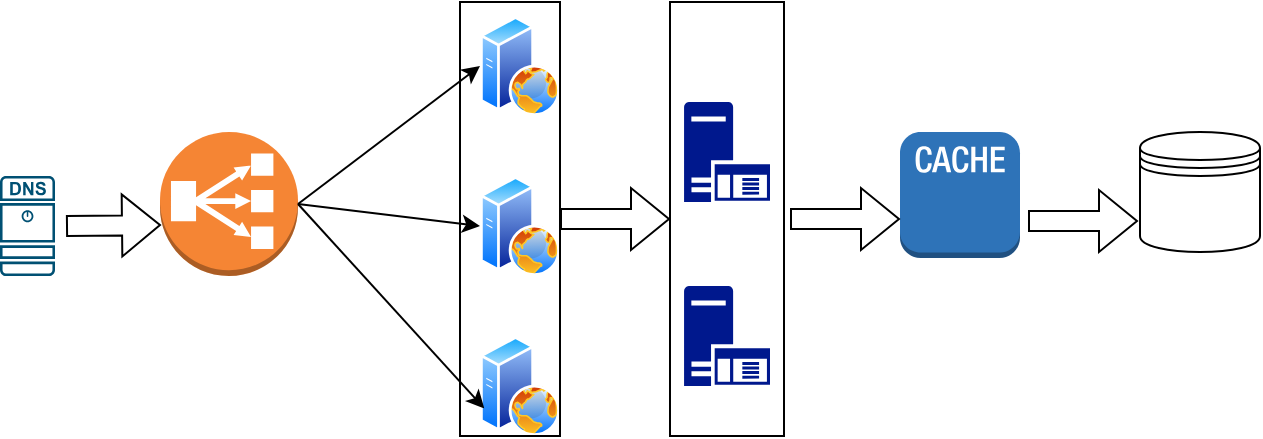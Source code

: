 <mxfile version="20.0.4" type="github">
  <diagram id="tAOSIt484y5wAreV0J6-" name="Page-1">
    <mxGraphModel dx="1038" dy="575" grid="1" gridSize="10" guides="1" tooltips="1" connect="1" arrows="1" fold="1" page="1" pageScale="1" pageWidth="1100" pageHeight="850" math="0" shadow="0">
      <root>
        <mxCell id="0" />
        <mxCell id="1" parent="0" />
        <mxCell id="NhWlBnxvDwk3m23bGFBo-44" value="" style="sketch=0;points=[[0.015,0.015,0],[0.985,0.015,0],[0.985,0.985,0],[0.015,0.985,0],[0.25,0,0],[0.5,0,0],[0.75,0,0],[1,0.25,0],[1,0.5,0],[1,0.75,0],[0.75,1,0],[0.5,1,0],[0.25,1,0],[0,0.75,0],[0,0.5,0],[0,0.25,0]];verticalLabelPosition=bottom;html=1;verticalAlign=top;aspect=fixed;align=center;pointerEvents=1;shape=mxgraph.cisco19.dns_server;fillColor=#005073;strokeColor=none;" parent="1" vertex="1">
          <mxGeometry x="40" y="320" width="27.5" height="50" as="geometry" />
        </mxCell>
        <mxCell id="NhWlBnxvDwk3m23bGFBo-45" value="" style="outlineConnect=0;dashed=0;verticalLabelPosition=bottom;verticalAlign=top;align=center;html=1;shape=mxgraph.aws3.classic_load_balancer;fillColor=#F58534;gradientColor=none;" parent="1" vertex="1">
          <mxGeometry x="120" y="298" width="69" height="72" as="geometry" />
        </mxCell>
        <mxCell id="NhWlBnxvDwk3m23bGFBo-46" value="" style="aspect=fixed;perimeter=ellipsePerimeter;html=1;align=center;shadow=0;dashed=0;spacingTop=3;image;image=img/lib/active_directory/web_server.svg;" parent="1" vertex="1">
          <mxGeometry x="280" y="240" width="40" height="50" as="geometry" />
        </mxCell>
        <mxCell id="NhWlBnxvDwk3m23bGFBo-47" value="" style="aspect=fixed;perimeter=ellipsePerimeter;html=1;align=center;shadow=0;dashed=0;spacingTop=3;image;image=img/lib/active_directory/web_server.svg;" parent="1" vertex="1">
          <mxGeometry x="280" y="320" width="40" height="50" as="geometry" />
        </mxCell>
        <mxCell id="NhWlBnxvDwk3m23bGFBo-48" value="" style="aspect=fixed;perimeter=ellipsePerimeter;html=1;align=center;shadow=0;dashed=0;spacingTop=3;image;image=img/lib/active_directory/web_server.svg;" parent="1" vertex="1">
          <mxGeometry x="280" y="400" width="40" height="50" as="geometry" />
        </mxCell>
        <mxCell id="NhWlBnxvDwk3m23bGFBo-49" value="" style="sketch=0;aspect=fixed;pointerEvents=1;shadow=0;dashed=0;html=1;strokeColor=none;labelPosition=center;verticalLabelPosition=bottom;verticalAlign=top;align=center;fillColor=#00188D;shape=mxgraph.mscae.enterprise.application_server" parent="1" vertex="1">
          <mxGeometry x="382" y="283" width="43" height="50" as="geometry" />
        </mxCell>
        <mxCell id="NhWlBnxvDwk3m23bGFBo-50" value="" style="sketch=0;aspect=fixed;pointerEvents=1;shadow=0;dashed=0;html=1;strokeColor=none;labelPosition=center;verticalLabelPosition=bottom;verticalAlign=top;align=center;fillColor=#00188D;shape=mxgraph.mscae.enterprise.application_server" parent="1" vertex="1">
          <mxGeometry x="382" y="375" width="43" height="50" as="geometry" />
        </mxCell>
        <mxCell id="NhWlBnxvDwk3m23bGFBo-51" value="" style="shape=flexArrow;endArrow=classic;html=1;rounded=0;" parent="1" edge="1">
          <mxGeometry width="50" height="50" relative="1" as="geometry">
            <mxPoint x="73" y="345" as="sourcePoint" />
            <mxPoint x="120.5" y="344.5" as="targetPoint" />
          </mxGeometry>
        </mxCell>
        <mxCell id="NhWlBnxvDwk3m23bGFBo-52" value="" style="shape=flexArrow;endArrow=classic;html=1;rounded=0;exitX=1;exitY=0.5;exitDx=0;exitDy=0;entryX=0;entryY=0.5;entryDx=0;entryDy=0;" parent="1" source="NhWlBnxvDwk3m23bGFBo-57" target="NhWlBnxvDwk3m23bGFBo-58" edge="1">
          <mxGeometry width="50" height="50" relative="1" as="geometry">
            <mxPoint x="317" y="344.5" as="sourcePoint" />
            <mxPoint x="377" y="340" as="targetPoint" />
          </mxGeometry>
        </mxCell>
        <mxCell id="NhWlBnxvDwk3m23bGFBo-53" value="" style="endArrow=classic;html=1;rounded=0;exitX=1;exitY=0.5;exitDx=0;exitDy=0;exitPerimeter=0;entryX=0;entryY=0.5;entryDx=0;entryDy=0;" parent="1" source="NhWlBnxvDwk3m23bGFBo-45" target="NhWlBnxvDwk3m23bGFBo-46" edge="1">
          <mxGeometry width="50" height="50" relative="1" as="geometry">
            <mxPoint x="520" y="510" as="sourcePoint" />
            <mxPoint x="570" y="460" as="targetPoint" />
          </mxGeometry>
        </mxCell>
        <mxCell id="NhWlBnxvDwk3m23bGFBo-54" value="" style="endArrow=classic;html=1;rounded=0;exitX=1;exitY=0.5;exitDx=0;exitDy=0;exitPerimeter=0;entryX=0;entryY=0.5;entryDx=0;entryDy=0;" parent="1" source="NhWlBnxvDwk3m23bGFBo-45" target="NhWlBnxvDwk3m23bGFBo-47" edge="1">
          <mxGeometry width="50" height="50" relative="1" as="geometry">
            <mxPoint x="199" y="344" as="sourcePoint" />
            <mxPoint x="290" y="275" as="targetPoint" />
          </mxGeometry>
        </mxCell>
        <mxCell id="NhWlBnxvDwk3m23bGFBo-55" value="" style="endArrow=classic;html=1;rounded=0;entryX=0;entryY=0.75;entryDx=0;entryDy=0;exitX=1;exitY=0.5;exitDx=0;exitDy=0;exitPerimeter=0;" parent="1" source="NhWlBnxvDwk3m23bGFBo-45" target="NhWlBnxvDwk3m23bGFBo-48" edge="1">
          <mxGeometry width="50" height="50" relative="1" as="geometry">
            <mxPoint x="199" y="344" as="sourcePoint" />
            <mxPoint x="290" y="355" as="targetPoint" />
          </mxGeometry>
        </mxCell>
        <mxCell id="NhWlBnxvDwk3m23bGFBo-57" value="" style="rounded=0;whiteSpace=wrap;html=1;fillOpacity=0;" parent="1" vertex="1">
          <mxGeometry x="270" y="233" width="50" height="217" as="geometry" />
        </mxCell>
        <mxCell id="NhWlBnxvDwk3m23bGFBo-58" value="" style="rounded=0;whiteSpace=wrap;html=1;fillOpacity=0;" parent="1" vertex="1">
          <mxGeometry x="375" y="233" width="57" height="217" as="geometry" />
        </mxCell>
        <mxCell id="NhWlBnxvDwk3m23bGFBo-60" value="" style="outlineConnect=0;dashed=0;verticalLabelPosition=bottom;verticalAlign=top;align=center;html=1;shape=mxgraph.aws3.cache_node;fillColor=#2E73B8;gradientColor=none;" parent="1" vertex="1">
          <mxGeometry x="490" y="298" width="60" height="63" as="geometry" />
        </mxCell>
        <mxCell id="NhWlBnxvDwk3m23bGFBo-61" value="" style="shape=datastore;whiteSpace=wrap;html=1;" parent="1" vertex="1">
          <mxGeometry x="610" y="298" width="60" height="60" as="geometry" />
        </mxCell>
        <mxCell id="NhWlBnxvDwk3m23bGFBo-63" value="" style="shape=flexArrow;endArrow=classic;html=1;rounded=0;exitX=1;exitY=0.5;exitDx=0;exitDy=0;entryX=0;entryY=0.5;entryDx=0;entryDy=0;" parent="1" edge="1">
          <mxGeometry width="50" height="50" relative="1" as="geometry">
            <mxPoint x="435" y="341.5" as="sourcePoint" />
            <mxPoint x="490" y="341.5" as="targetPoint" />
          </mxGeometry>
        </mxCell>
        <mxCell id="NhWlBnxvDwk3m23bGFBo-64" value="" style="shape=flexArrow;endArrow=classic;html=1;rounded=0;exitX=1;exitY=0.5;exitDx=0;exitDy=0;entryX=0;entryY=0.5;entryDx=0;entryDy=0;" parent="1" edge="1">
          <mxGeometry width="50" height="50" relative="1" as="geometry">
            <mxPoint x="554" y="342.5" as="sourcePoint" />
            <mxPoint x="609" y="342.5" as="targetPoint" />
          </mxGeometry>
        </mxCell>
      </root>
    </mxGraphModel>
  </diagram>
</mxfile>
